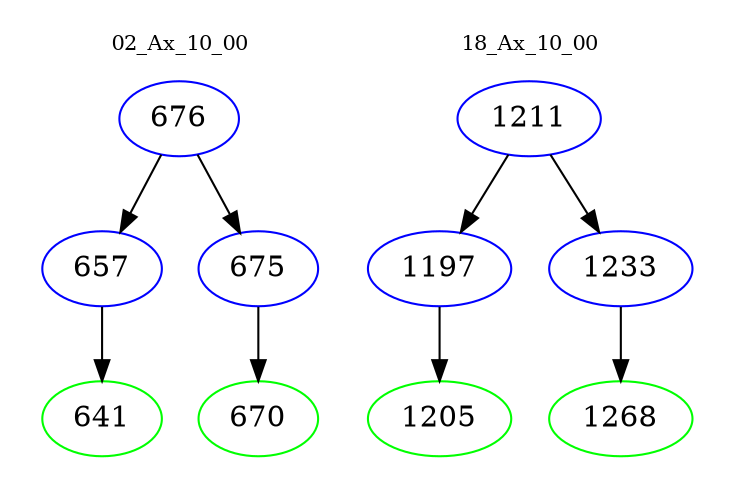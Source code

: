 digraph{
subgraph cluster_0 {
color = white
label = "02_Ax_10_00";
fontsize=10;
T0_676 [label="676", color="blue"]
T0_676 -> T0_657 [color="black"]
T0_657 [label="657", color="blue"]
T0_657 -> T0_641 [color="black"]
T0_641 [label="641", color="green"]
T0_676 -> T0_675 [color="black"]
T0_675 [label="675", color="blue"]
T0_675 -> T0_670 [color="black"]
T0_670 [label="670", color="green"]
}
subgraph cluster_1 {
color = white
label = "18_Ax_10_00";
fontsize=10;
T1_1211 [label="1211", color="blue"]
T1_1211 -> T1_1197 [color="black"]
T1_1197 [label="1197", color="blue"]
T1_1197 -> T1_1205 [color="black"]
T1_1205 [label="1205", color="green"]
T1_1211 -> T1_1233 [color="black"]
T1_1233 [label="1233", color="blue"]
T1_1233 -> T1_1268 [color="black"]
T1_1268 [label="1268", color="green"]
}
}
